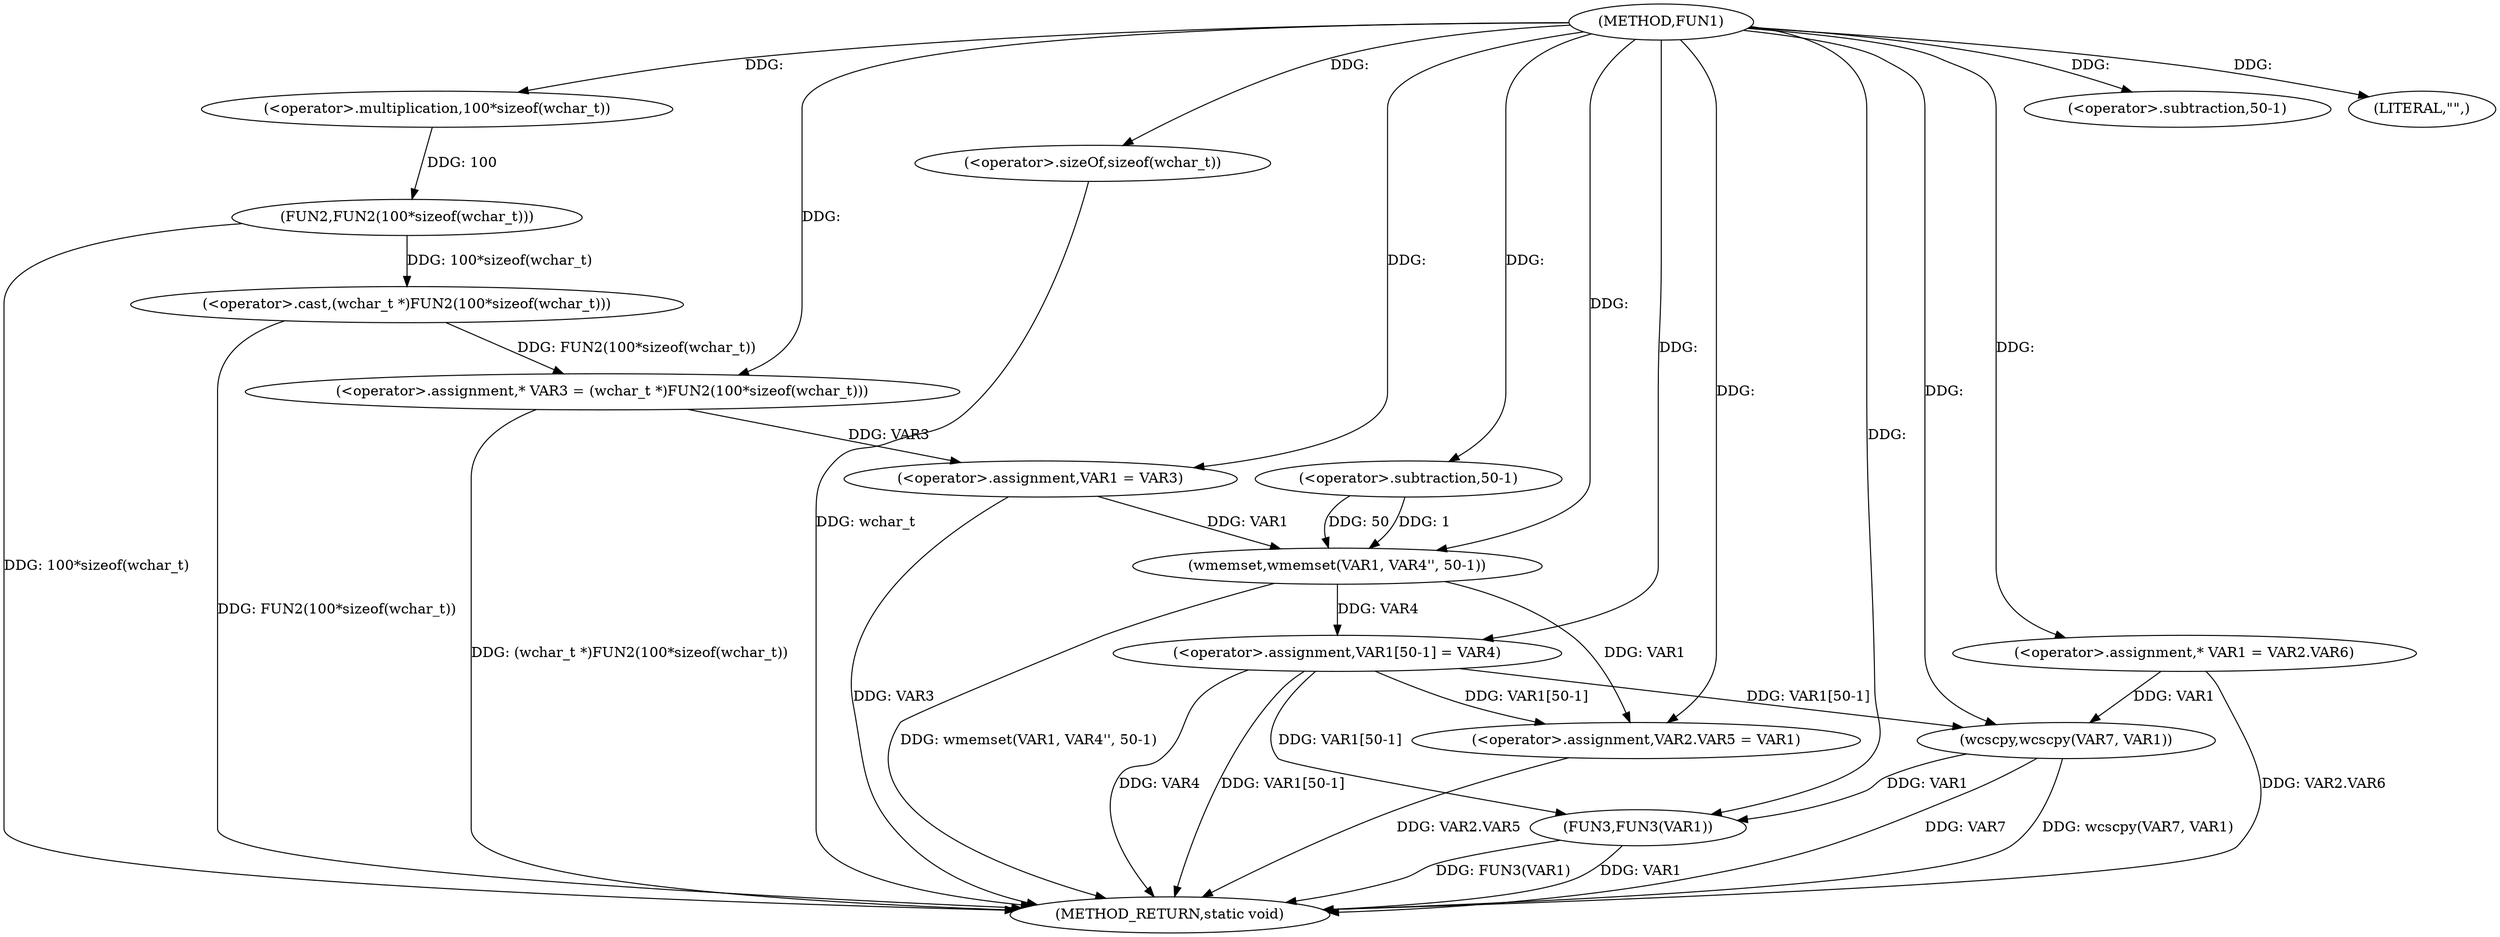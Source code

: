 digraph FUN1 {  
"1000100" [label = "(METHOD,FUN1)" ]
"1000149" [label = "(METHOD_RETURN,static void)" ]
"1000105" [label = "(<operator>.assignment,* VAR3 = (wchar_t *)FUN2(100*sizeof(wchar_t)))" ]
"1000107" [label = "(<operator>.cast,(wchar_t *)FUN2(100*sizeof(wchar_t)))" ]
"1000109" [label = "(FUN2,FUN2(100*sizeof(wchar_t)))" ]
"1000110" [label = "(<operator>.multiplication,100*sizeof(wchar_t))" ]
"1000112" [label = "(<operator>.sizeOf,sizeof(wchar_t))" ]
"1000114" [label = "(<operator>.assignment,VAR1 = VAR3)" ]
"1000117" [label = "(wmemset,wmemset(VAR1, VAR4'', 50-1))" ]
"1000120" [label = "(<operator>.subtraction,50-1)" ]
"1000123" [label = "(<operator>.assignment,VAR1[50-1] = VAR4)" ]
"1000126" [label = "(<operator>.subtraction,50-1)" ]
"1000130" [label = "(<operator>.assignment,VAR2.VAR5 = VAR1)" ]
"1000137" [label = "(<operator>.assignment,* VAR1 = VAR2.VAR6)" ]
"1000143" [label = "(LITERAL,\"\",)" ]
"1000144" [label = "(wcscpy,wcscpy(VAR7, VAR1))" ]
"1000147" [label = "(FUN3,FUN3(VAR1))" ]
  "1000117" -> "1000149"  [ label = "DDG: wmemset(VAR1, VAR4'', 50-1)"] 
  "1000105" -> "1000149"  [ label = "DDG: (wchar_t *)FUN2(100*sizeof(wchar_t))"] 
  "1000147" -> "1000149"  [ label = "DDG: VAR1"] 
  "1000144" -> "1000149"  [ label = "DDG: VAR7"] 
  "1000137" -> "1000149"  [ label = "DDG: VAR2.VAR6"] 
  "1000123" -> "1000149"  [ label = "DDG: VAR4"] 
  "1000144" -> "1000149"  [ label = "DDG: wcscpy(VAR7, VAR1)"] 
  "1000112" -> "1000149"  [ label = "DDG: wchar_t"] 
  "1000109" -> "1000149"  [ label = "DDG: 100*sizeof(wchar_t)"] 
  "1000147" -> "1000149"  [ label = "DDG: FUN3(VAR1)"] 
  "1000114" -> "1000149"  [ label = "DDG: VAR3"] 
  "1000107" -> "1000149"  [ label = "DDG: FUN2(100*sizeof(wchar_t))"] 
  "1000130" -> "1000149"  [ label = "DDG: VAR2.VAR5"] 
  "1000123" -> "1000149"  [ label = "DDG: VAR1[50-1]"] 
  "1000107" -> "1000105"  [ label = "DDG: FUN2(100*sizeof(wchar_t))"] 
  "1000100" -> "1000105"  [ label = "DDG: "] 
  "1000109" -> "1000107"  [ label = "DDG: 100*sizeof(wchar_t)"] 
  "1000110" -> "1000109"  [ label = "DDG: 100"] 
  "1000100" -> "1000110"  [ label = "DDG: "] 
  "1000100" -> "1000112"  [ label = "DDG: "] 
  "1000105" -> "1000114"  [ label = "DDG: VAR3"] 
  "1000100" -> "1000114"  [ label = "DDG: "] 
  "1000114" -> "1000117"  [ label = "DDG: VAR1"] 
  "1000100" -> "1000117"  [ label = "DDG: "] 
  "1000120" -> "1000117"  [ label = "DDG: 50"] 
  "1000120" -> "1000117"  [ label = "DDG: 1"] 
  "1000100" -> "1000120"  [ label = "DDG: "] 
  "1000117" -> "1000123"  [ label = "DDG: VAR4"] 
  "1000100" -> "1000123"  [ label = "DDG: "] 
  "1000100" -> "1000126"  [ label = "DDG: "] 
  "1000117" -> "1000130"  [ label = "DDG: VAR1"] 
  "1000123" -> "1000130"  [ label = "DDG: VAR1[50-1]"] 
  "1000100" -> "1000130"  [ label = "DDG: "] 
  "1000100" -> "1000137"  [ label = "DDG: "] 
  "1000100" -> "1000143"  [ label = "DDG: "] 
  "1000100" -> "1000144"  [ label = "DDG: "] 
  "1000137" -> "1000144"  [ label = "DDG: VAR1"] 
  "1000123" -> "1000144"  [ label = "DDG: VAR1[50-1]"] 
  "1000144" -> "1000147"  [ label = "DDG: VAR1"] 
  "1000123" -> "1000147"  [ label = "DDG: VAR1[50-1]"] 
  "1000100" -> "1000147"  [ label = "DDG: "] 
}
